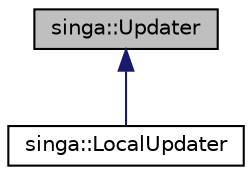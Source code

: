 digraph "singa::Updater"
{
  edge [fontname="Helvetica",fontsize="10",labelfontname="Helvetica",labelfontsize="10"];
  node [fontname="Helvetica",fontsize="10",shape=record];
  Node0 [label="singa::Updater",height=0.2,width=0.4,color="black", fillcolor="grey75", style="filled", fontcolor="black"];
  Node0 -> Node1 [dir="back",color="midnightblue",fontsize="10",style="solid",fontname="Helvetica"];
  Node1 [label="singa::LocalUpdater",height=0.2,width=0.4,color="black", fillcolor="white", style="filled",URL="$classsinga_1_1LocalUpdater.html",tooltip="LocalUpdater do gradient aggregation and update gradient calling the wrapped Optimizer on a specific ..."];
}
